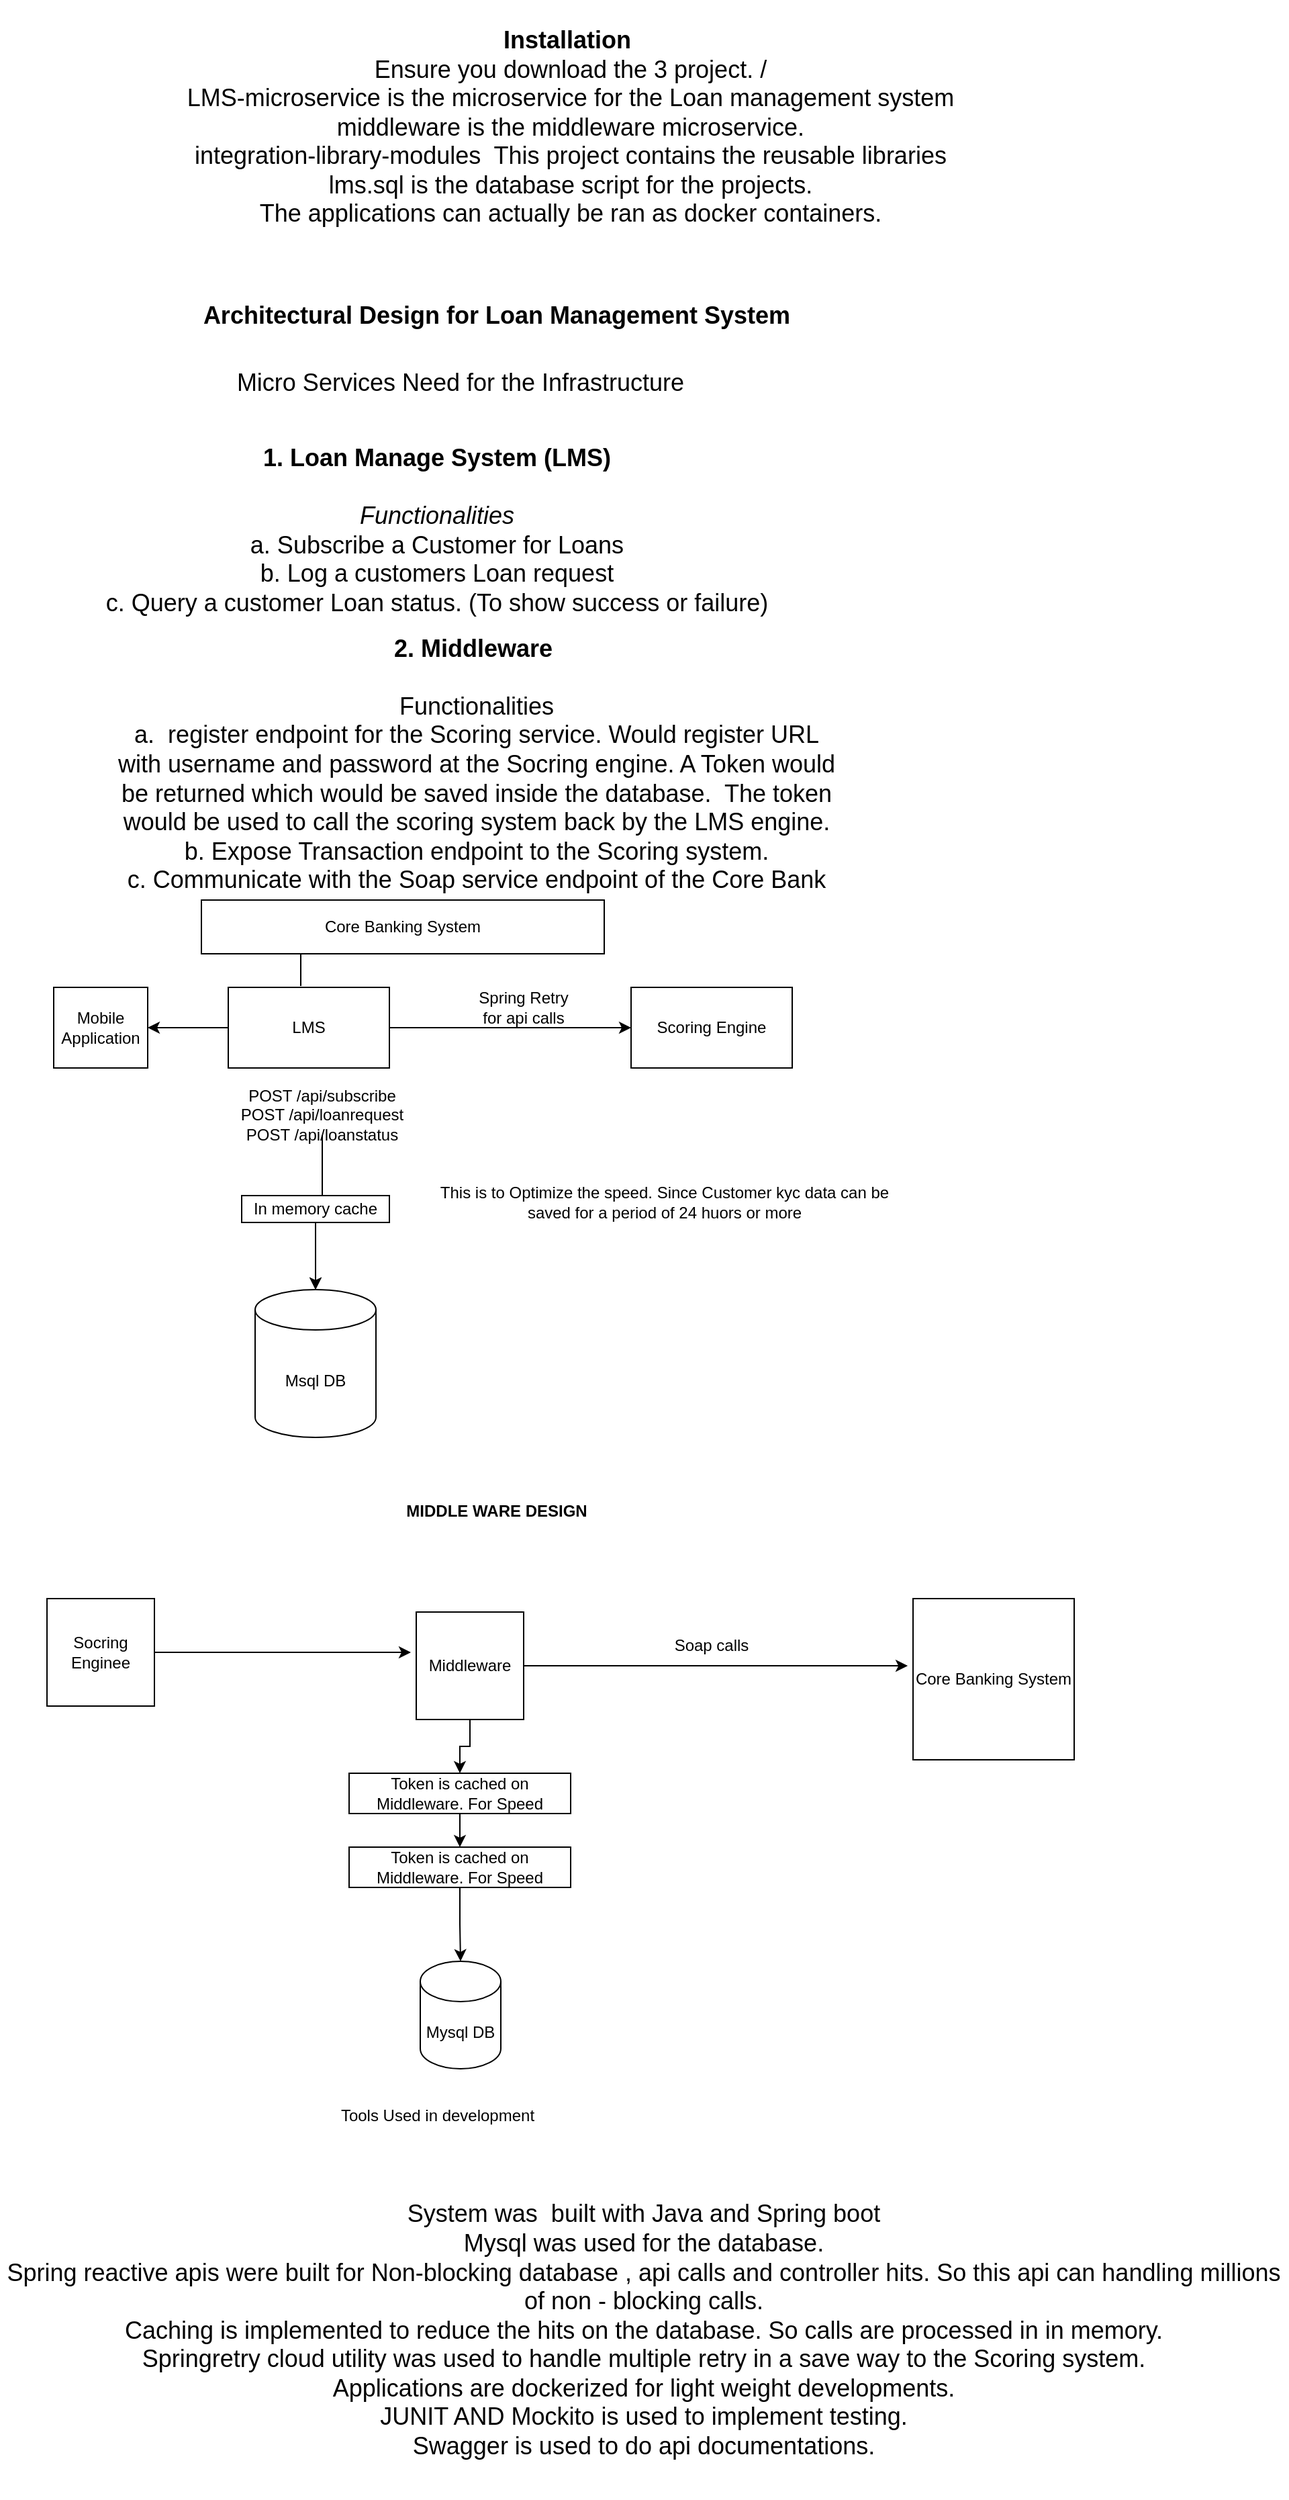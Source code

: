 <mxfile version="20.6.2" type="device"><diagram id="_fozpn-c30cMCgGyzVut" name="Page-1"><mxGraphModel dx="868" dy="1542" grid="1" gridSize="10" guides="1" tooltips="1" connect="1" arrows="1" fold="1" page="1" pageScale="1" pageWidth="850" pageHeight="1100" math="0" shadow="0"><root><mxCell id="0"/><mxCell id="1" parent="0"/><mxCell id="gDKTdKGS9SCcioBHagpH-1" value="&lt;b&gt;&lt;font style=&quot;font-size: 18px;&quot;&gt;Architectural Design for Loan Management System&lt;/font&gt;&lt;/b&gt;" style="text;html=1;strokeColor=none;fillColor=none;align=center;verticalAlign=middle;whiteSpace=wrap;rounded=0;" parent="1" vertex="1"><mxGeometry x="175" y="-20" width="450" height="30" as="geometry"/></mxCell><mxCell id="gDKTdKGS9SCcioBHagpH-2" value="&lt;font style=&quot;font-size: 18px;&quot;&gt;Micro Services Need for the Infrastructure&lt;/font&gt;" style="text;html=1;strokeColor=none;fillColor=none;align=center;verticalAlign=middle;whiteSpace=wrap;rounded=0;" parent="1" vertex="1"><mxGeometry x="127.5" y="30" width="490" height="30" as="geometry"/></mxCell><mxCell id="gDKTdKGS9SCcioBHagpH-3" value="&lt;font style=&quot;font-size: 18px;&quot;&gt;&lt;b&gt;1. Loan Manage System (LMS)&lt;/b&gt;&lt;br&gt;&lt;i style=&quot;&quot;&gt;&lt;br&gt;Functionalities&lt;/i&gt;&lt;br&gt;a. Subscribe a Customer for Loans&lt;br&gt;b. Log a customers Loan request&lt;br&gt;c. Query a customer Loan status. (To show success or failure)&lt;/font&gt;" style="text;html=1;strokeColor=none;fillColor=none;align=center;verticalAlign=middle;whiteSpace=wrap;rounded=0;" parent="1" vertex="1"><mxGeometry x="31" y="100" width="649" height="110" as="geometry"/></mxCell><mxCell id="gDKTdKGS9SCcioBHagpH-4" value="&lt;font style=&quot;font-size: 18px;&quot;&gt;&lt;b&gt;2. Middleware&amp;nbsp;&lt;/b&gt;&lt;br&gt;&lt;br&gt;Functionalities&lt;br&gt;a.&amp;nbsp; register endpoint for the Scoring service. Would register URL with username and password at the Socring engine. A Token would be returned which would be saved inside the database.&amp;nbsp; The token would be used to call the scoring system back by the LMS engine.&lt;br&gt;b. Expose Transaction endpoint to the Scoring system.&lt;br&gt;c. Communicate with the Soap service endpoint of the Core Bank System.&lt;/font&gt;" style="text;html=1;strokeColor=none;fillColor=none;align=center;verticalAlign=middle;whiteSpace=wrap;rounded=0;" parent="1" vertex="1"><mxGeometry x="115" y="250" width="540" height="180" as="geometry"/></mxCell><mxCell id="VyQYnIFr0hjE1XRGcIxS-7" style="edgeStyle=orthogonalEdgeStyle;rounded=0;orthogonalLoop=1;jettySize=auto;html=1;" parent="1" source="gDKTdKGS9SCcioBHagpH-6" target="VyQYnIFr0hjE1XRGcIxS-6" edge="1"><mxGeometry relative="1" as="geometry"/></mxCell><mxCell id="VyQYnIFr0hjE1XRGcIxS-13" style="edgeStyle=orthogonalEdgeStyle;rounded=0;orthogonalLoop=1;jettySize=auto;html=1;" parent="1" source="gDKTdKGS9SCcioBHagpH-6" target="VyQYnIFr0hjE1XRGcIxS-12" edge="1"><mxGeometry relative="1" as="geometry"/></mxCell><mxCell id="gDKTdKGS9SCcioBHagpH-6" value="LMS" style="rounded=0;whiteSpace=wrap;html=1;" parent="1" vertex="1"><mxGeometry x="200" y="495" width="120" height="60" as="geometry"/></mxCell><mxCell id="VyQYnIFr0hjE1XRGcIxS-17" value="" style="edgeStyle=orthogonalEdgeStyle;rounded=0;orthogonalLoop=1;jettySize=auto;html=1;" parent="1" source="gDKTdKGS9SCcioBHagpH-7" target="VyQYnIFr0hjE1XRGcIxS-11" edge="1"><mxGeometry relative="1" as="geometry"/></mxCell><mxCell id="gDKTdKGS9SCcioBHagpH-7" value="POST /api/subscribe&lt;br&gt;POST /api/loanrequest&lt;br&gt;POST /api/loanstatus" style="text;html=1;strokeColor=none;fillColor=none;align=center;verticalAlign=middle;whiteSpace=wrap;rounded=0;" parent="1" vertex="1"><mxGeometry x="200" y="575" width="140" height="30" as="geometry"/></mxCell><mxCell id="VyQYnIFr0hjE1XRGcIxS-6" value="Mobile Application" style="rounded=0;whiteSpace=wrap;html=1;" parent="1" vertex="1"><mxGeometry x="70" y="495" width="70" height="60" as="geometry"/></mxCell><mxCell id="VyQYnIFr0hjE1XRGcIxS-16" style="edgeStyle=orthogonalEdgeStyle;rounded=0;orthogonalLoop=1;jettySize=auto;html=1;entryX=0.5;entryY=0;entryDx=0;entryDy=0;entryPerimeter=0;" parent="1" source="VyQYnIFr0hjE1XRGcIxS-10" target="VyQYnIFr0hjE1XRGcIxS-11" edge="1"><mxGeometry relative="1" as="geometry"/></mxCell><mxCell id="VyQYnIFr0hjE1XRGcIxS-10" value="In memory cache" style="rounded=0;whiteSpace=wrap;html=1;" parent="1" vertex="1"><mxGeometry x="210" y="650" width="110" height="20" as="geometry"/></mxCell><mxCell id="VyQYnIFr0hjE1XRGcIxS-11" value="Msql DB" style="shape=cylinder3;whiteSpace=wrap;html=1;boundedLbl=1;backgroundOutline=1;size=15;" parent="1" vertex="1"><mxGeometry x="220" y="720" width="90" height="110" as="geometry"/></mxCell><mxCell id="VyQYnIFr0hjE1XRGcIxS-12" value="Scoring Engine" style="rounded=0;whiteSpace=wrap;html=1;" parent="1" vertex="1"><mxGeometry x="500" y="495" width="120" height="60" as="geometry"/></mxCell><mxCell id="VyQYnIFr0hjE1XRGcIxS-14" value="" style="endArrow=none;html=1;rounded=0;" parent="1" edge="1"><mxGeometry width="50" height="50" relative="1" as="geometry"><mxPoint x="254" y="494" as="sourcePoint"/><mxPoint x="254" y="470" as="targetPoint"/></mxGeometry></mxCell><mxCell id="VyQYnIFr0hjE1XRGcIxS-15" value="Core Banking System" style="rounded=0;whiteSpace=wrap;html=1;" parent="1" vertex="1"><mxGeometry x="180" y="430" width="300" height="40" as="geometry"/></mxCell><mxCell id="VyQYnIFr0hjE1XRGcIxS-20" value="This is to Optimize the speed. Since Customer kyc data can be saved for a period of 24 huors or more" style="text;html=1;strokeColor=none;fillColor=none;align=center;verticalAlign=middle;whiteSpace=wrap;rounded=0;" parent="1" vertex="1"><mxGeometry x="350" y="640" width="350" height="30" as="geometry"/></mxCell><mxCell id="VyQYnIFr0hjE1XRGcIxS-21" value="MIDDLE WARE DESIGN" style="text;html=1;strokeColor=none;fillColor=none;align=center;verticalAlign=middle;whiteSpace=wrap;rounded=0;fontStyle=1" parent="1" vertex="1"><mxGeometry x="230" y="870" width="340" height="30" as="geometry"/></mxCell><mxCell id="VyQYnIFr0hjE1XRGcIxS-28" value="" style="edgeStyle=orthogonalEdgeStyle;rounded=0;orthogonalLoop=1;jettySize=auto;html=1;" parent="1" source="VyQYnIFr0hjE1XRGcIxS-22" target="VyQYnIFr0hjE1XRGcIxS-25" edge="1"><mxGeometry relative="1" as="geometry"/></mxCell><mxCell id="VyQYnIFr0hjE1XRGcIxS-35" style="edgeStyle=orthogonalEdgeStyle;rounded=0;orthogonalLoop=1;jettySize=auto;html=1;entryX=-0.033;entryY=0.417;entryDx=0;entryDy=0;entryPerimeter=0;" parent="1" source="VyQYnIFr0hjE1XRGcIxS-22" target="VyQYnIFr0hjE1XRGcIxS-34" edge="1"><mxGeometry relative="1" as="geometry"/></mxCell><mxCell id="VyQYnIFr0hjE1XRGcIxS-22" value="Middleware" style="whiteSpace=wrap;html=1;aspect=fixed;" parent="1" vertex="1"><mxGeometry x="340" y="960" width="80" height="80" as="geometry"/></mxCell><mxCell id="VyQYnIFr0hjE1XRGcIxS-24" style="edgeStyle=orthogonalEdgeStyle;rounded=0;orthogonalLoop=1;jettySize=auto;html=1;entryX=-0.05;entryY=0.375;entryDx=0;entryDy=0;entryPerimeter=0;" parent="1" source="VyQYnIFr0hjE1XRGcIxS-23" target="VyQYnIFr0hjE1XRGcIxS-22" edge="1"><mxGeometry relative="1" as="geometry"/></mxCell><mxCell id="VyQYnIFr0hjE1XRGcIxS-23" value="Socring Enginee" style="whiteSpace=wrap;html=1;aspect=fixed;" parent="1" vertex="1"><mxGeometry x="65" y="950" width="80" height="80" as="geometry"/></mxCell><mxCell id="VyQYnIFr0hjE1XRGcIxS-30" style="edgeStyle=orthogonalEdgeStyle;rounded=0;orthogonalLoop=1;jettySize=auto;html=1;" parent="1" source="VyQYnIFr0hjE1XRGcIxS-25" target="VyQYnIFr0hjE1XRGcIxS-29" edge="1"><mxGeometry relative="1" as="geometry"/></mxCell><mxCell id="VyQYnIFr0hjE1XRGcIxS-25" value="Token is cached on Middleware. For Speed" style="rounded=0;whiteSpace=wrap;html=1;" parent="1" vertex="1"><mxGeometry x="290" y="1080" width="165" height="30" as="geometry"/></mxCell><mxCell id="VyQYnIFr0hjE1XRGcIxS-32" value="" style="edgeStyle=orthogonalEdgeStyle;rounded=0;orthogonalLoop=1;jettySize=auto;html=1;" parent="1" source="VyQYnIFr0hjE1XRGcIxS-29" target="VyQYnIFr0hjE1XRGcIxS-31" edge="1"><mxGeometry relative="1" as="geometry"/></mxCell><mxCell id="VyQYnIFr0hjE1XRGcIxS-29" value="Token is cached on Middleware. For Speed" style="rounded=0;whiteSpace=wrap;html=1;" parent="1" vertex="1"><mxGeometry x="290" y="1135" width="165" height="30" as="geometry"/></mxCell><mxCell id="VyQYnIFr0hjE1XRGcIxS-31" value="Mysql DB" style="shape=cylinder3;whiteSpace=wrap;html=1;boundedLbl=1;backgroundOutline=1;size=15;" parent="1" vertex="1"><mxGeometry x="343" y="1220" width="60" height="80" as="geometry"/></mxCell><mxCell id="VyQYnIFr0hjE1XRGcIxS-34" value="Core Banking System" style="whiteSpace=wrap;html=1;aspect=fixed;" parent="1" vertex="1"><mxGeometry x="710" y="950" width="120" height="120" as="geometry"/></mxCell><mxCell id="VyQYnIFr0hjE1XRGcIxS-36" value="Soap calls" style="text;html=1;strokeColor=none;fillColor=none;align=center;verticalAlign=middle;whiteSpace=wrap;rounded=0;" parent="1" vertex="1"><mxGeometry x="530" y="970" width="60" height="30" as="geometry"/></mxCell><mxCell id="VyQYnIFr0hjE1XRGcIxS-37" value="Spring Retry for api calls" style="text;html=1;strokeColor=none;fillColor=none;align=center;verticalAlign=middle;whiteSpace=wrap;rounded=0;" parent="1" vertex="1"><mxGeometry x="380" y="495" width="80" height="30" as="geometry"/></mxCell><mxCell id="VyQYnIFr0hjE1XRGcIxS-38" value="Tools Used in development" style="text;html=1;strokeColor=none;fillColor=none;align=center;verticalAlign=middle;whiteSpace=wrap;rounded=0;" parent="1" vertex="1"><mxGeometry x="100.5" y="1320" width="510" height="30" as="geometry"/></mxCell><mxCell id="VyQYnIFr0hjE1XRGcIxS-39" value="&lt;font style=&quot;font-size: 18px;&quot;&gt;System was&amp;nbsp; built with Java and Spring boot&lt;br&gt;Mysql was used for the database.&lt;br&gt;Spring reactive apis were built for Non-blocking database , api calls and controller hits. So this api can handling millions of non - blocking calls.&lt;br&gt;Caching is implemented to reduce the hits on the database. So calls are processed in in memory.&lt;br&gt;Springretry cloud utility was used to handle multiple retry in a save way to the Scoring system.&lt;br&gt;Applications are dockerized for light weight developments.&lt;br&gt;JUNIT AND Mockito is used to implement testing.&lt;br&gt;Swagger is used to do api documentations.&lt;/font&gt;" style="text;html=1;strokeColor=none;fillColor=none;align=center;verticalAlign=middle;whiteSpace=wrap;rounded=0;" parent="1" vertex="1"><mxGeometry x="30" y="1370" width="959" height="250" as="geometry"/></mxCell><mxCell id="fmm_eo4jLWCT5WTdx8Jx-1" value="&lt;font style=&quot;font-size: 18px;&quot;&gt;&lt;b style=&quot;&quot;&gt;Installation&amp;nbsp;&lt;/b&gt;&lt;br&gt;Ensure you download the 3 project. /&lt;br&gt;LMS-microservice is the microservice for the Loan management system&lt;br&gt;middleware is the middleware microservice.&lt;br&gt;integration-library-modules&amp;nbsp; This project contains the reusable libraries&lt;br&gt;lms.sql is the database script for the projects.&lt;br&gt;The applications can actually be ran as docker containers.&lt;/font&gt;" style="text;html=1;strokeColor=none;fillColor=none;align=center;verticalAlign=middle;whiteSpace=wrap;rounded=0;" parent="1" vertex="1"><mxGeometry x="120" y="-240" width="670" height="190" as="geometry"/></mxCell></root></mxGraphModel></diagram></mxfile>